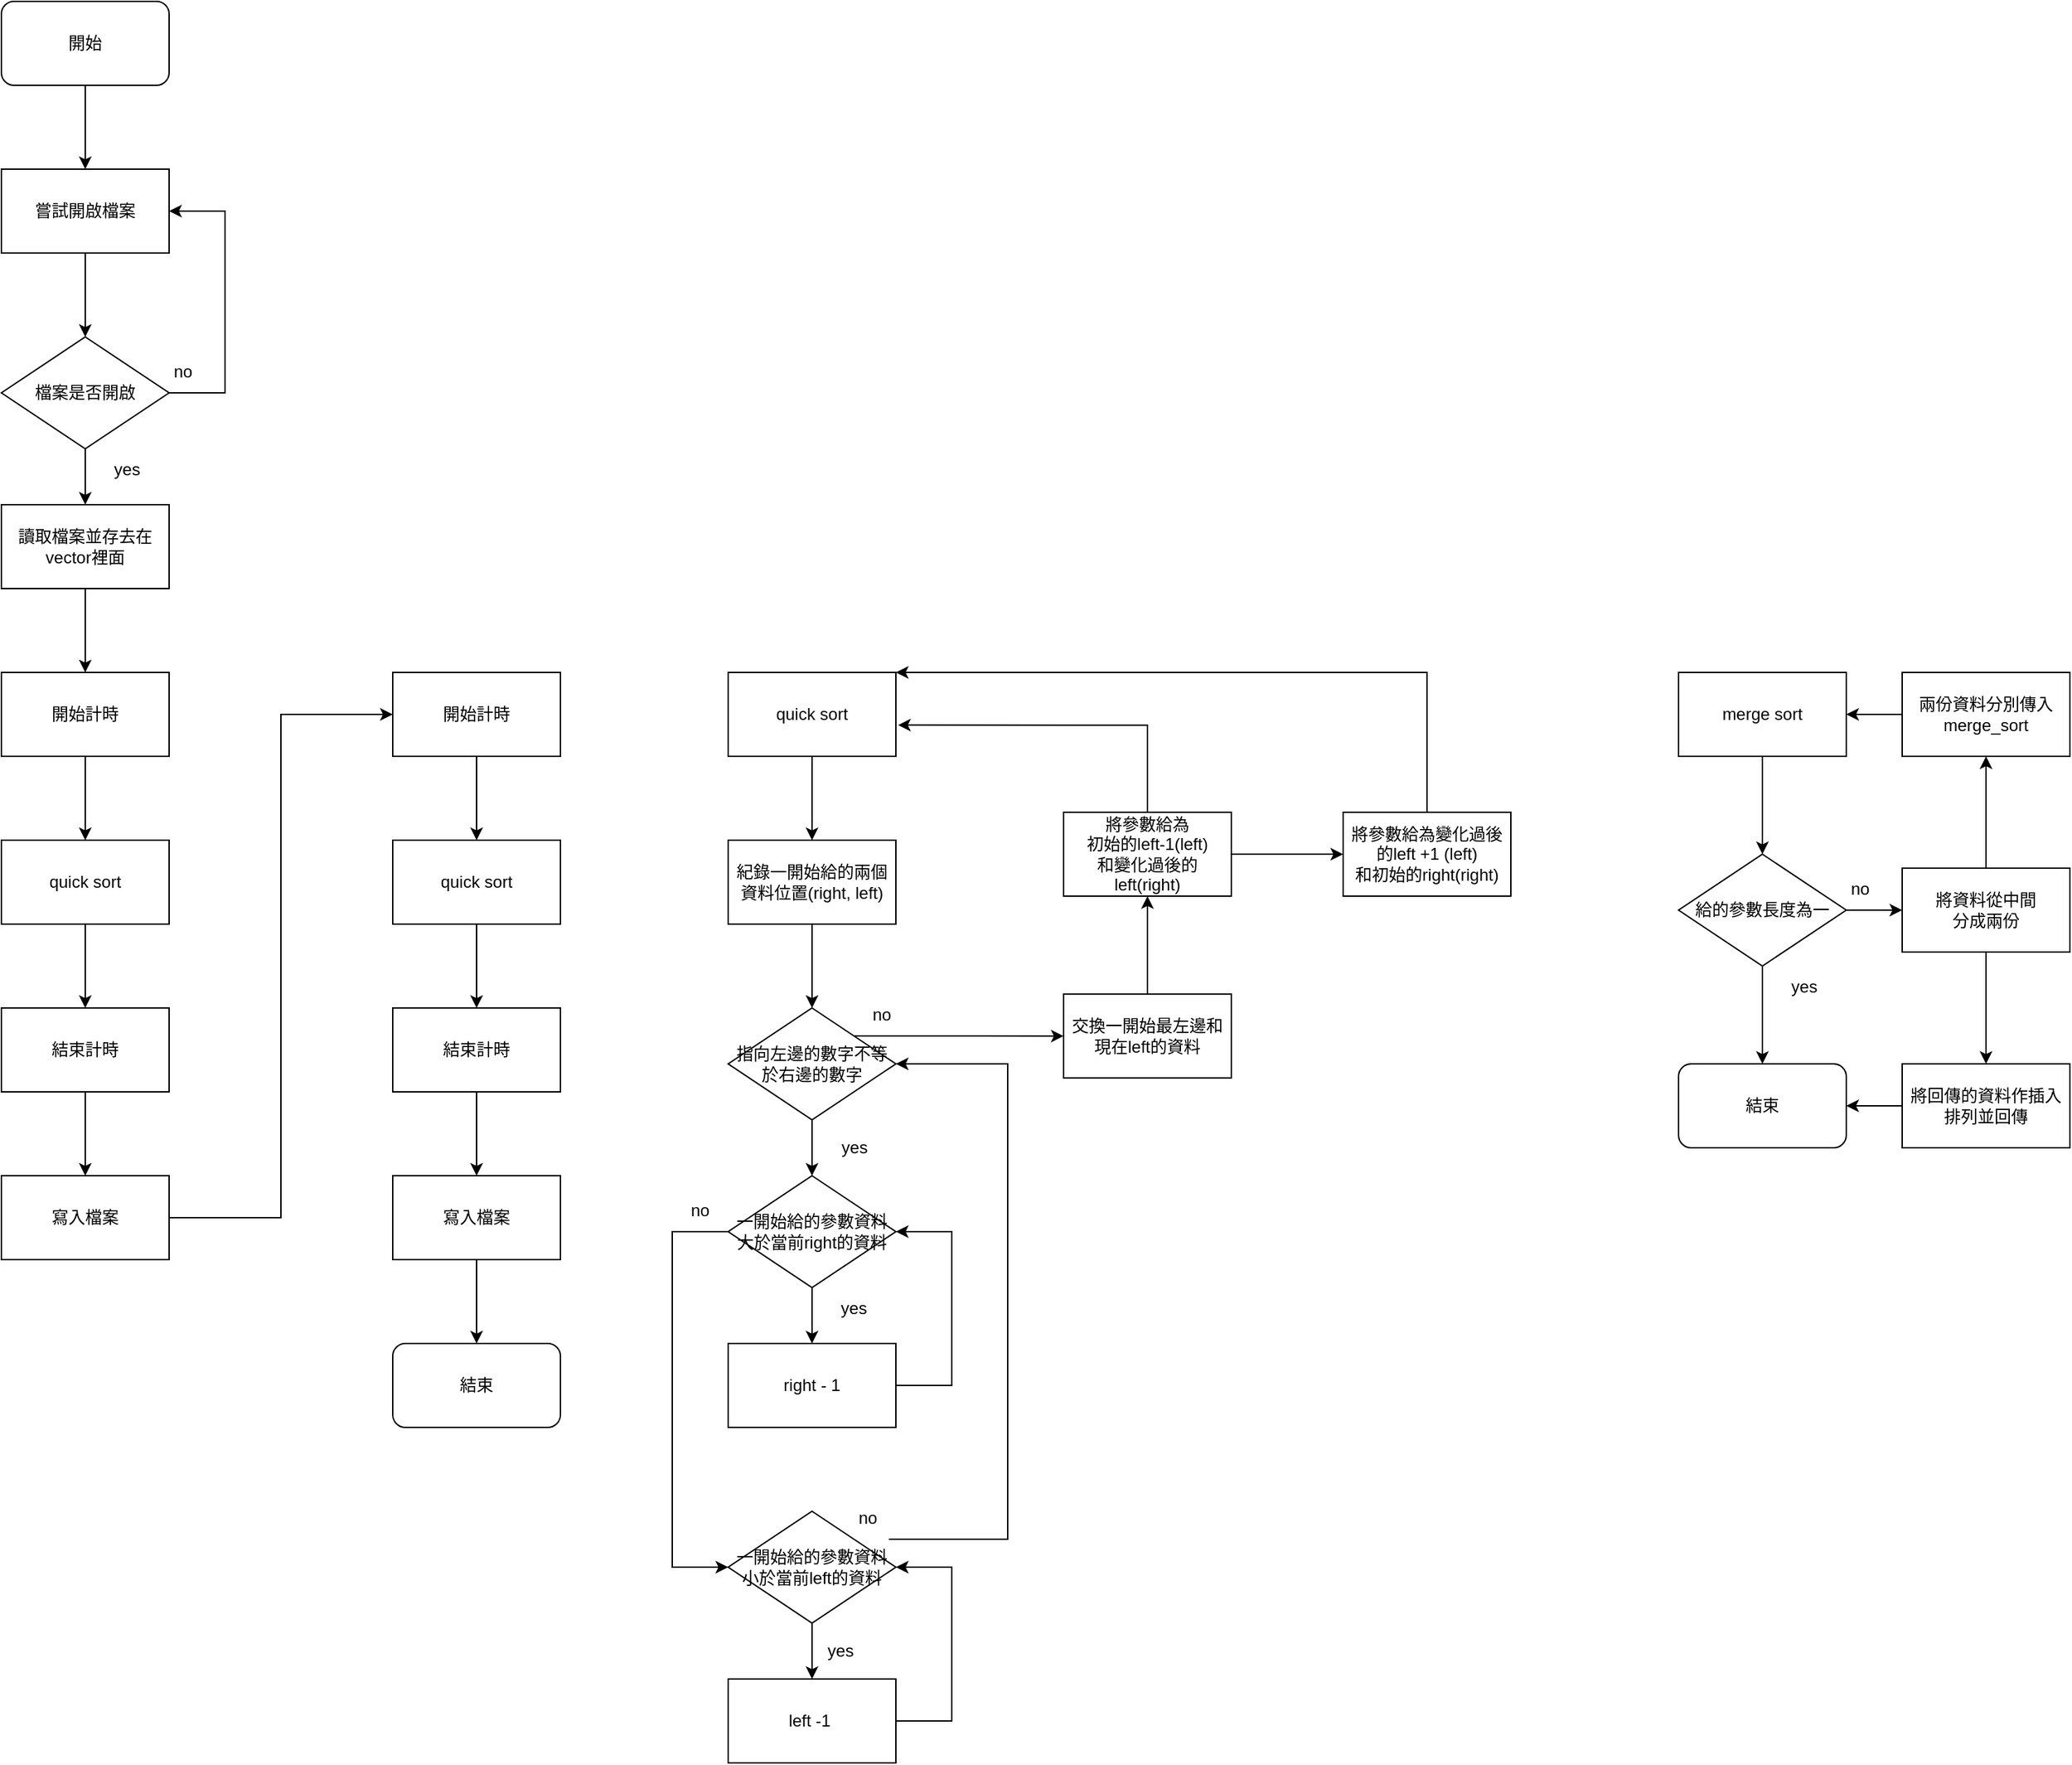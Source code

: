 <mxfile version="20.3.0" type="device"><diagram id="F_uEsuSb3LPll4VnxXH2" name="第 1 页"><mxGraphModel dx="364" dy="1627" grid="1" gridSize="10" guides="1" tooltips="1" connect="1" arrows="1" fold="1" page="1" pageScale="1" pageWidth="827" pageHeight="1169" math="0" shadow="0"><root><mxCell id="0"/><mxCell id="1" parent="0"/><mxCell id="VrVC7OO3G1pn3M9Y7yRp-5" style="edgeStyle=orthogonalEdgeStyle;rounded=0;orthogonalLoop=1;jettySize=auto;html=1;entryX=0.5;entryY=0;entryDx=0;entryDy=0;exitX=0.5;exitY=1;exitDx=0;exitDy=0;exitPerimeter=0;" parent="1" edge="1"><mxGeometry relative="1" as="geometry"><mxPoint x="380" y="300" as="sourcePoint"/><mxPoint x="380" y="360" as="targetPoint"/></mxGeometry></mxCell><mxCell id="VrVC7OO3G1pn3M9Y7yRp-44" style="edgeStyle=orthogonalEdgeStyle;rounded=0;orthogonalLoop=1;jettySize=auto;html=1;entryX=0.5;entryY=0;entryDx=0;entryDy=0;" parent="1" source="VrVC7OO3G1pn3M9Y7yRp-42" target="VrVC7OO3G1pn3M9Y7yRp-43" edge="1"><mxGeometry relative="1" as="geometry"/></mxCell><mxCell id="VrVC7OO3G1pn3M9Y7yRp-42" value="讀取檔案並存去在vector裡面" style="rounded=0;whiteSpace=wrap;html=1;" parent="1" vertex="1"><mxGeometry x="320" y="120" width="120" height="60" as="geometry"/></mxCell><mxCell id="VrVC7OO3G1pn3M9Y7yRp-43" value="開始計時" style="rounded=0;whiteSpace=wrap;html=1;" parent="1" vertex="1"><mxGeometry x="320" y="240" width="120" height="60" as="geometry"/></mxCell><mxCell id="VrVC7OO3G1pn3M9Y7yRp-51" style="edgeStyle=orthogonalEdgeStyle;rounded=0;orthogonalLoop=1;jettySize=auto;html=1;entryX=0.5;entryY=0;entryDx=0;entryDy=0;" parent="1" source="VrVC7OO3G1pn3M9Y7yRp-48" target="VrVC7OO3G1pn3M9Y7yRp-50" edge="1"><mxGeometry relative="1" as="geometry"/></mxCell><mxCell id="VrVC7OO3G1pn3M9Y7yRp-48" value="嘗試開啟檔案" style="rounded=0;whiteSpace=wrap;html=1;" parent="1" vertex="1"><mxGeometry x="320" y="-120" width="120" height="60" as="geometry"/></mxCell><mxCell id="VrVC7OO3G1pn3M9Y7yRp-52" style="edgeStyle=orthogonalEdgeStyle;rounded=0;orthogonalLoop=1;jettySize=auto;html=1;exitX=0.5;exitY=1;exitDx=0;exitDy=0;entryX=0.5;entryY=0;entryDx=0;entryDy=0;" parent="1" source="VrVC7OO3G1pn3M9Y7yRp-50" target="VrVC7OO3G1pn3M9Y7yRp-42" edge="1"><mxGeometry relative="1" as="geometry"/></mxCell><mxCell id="VrVC7OO3G1pn3M9Y7yRp-53" style="edgeStyle=orthogonalEdgeStyle;rounded=0;orthogonalLoop=1;jettySize=auto;html=1;entryX=1;entryY=0.5;entryDx=0;entryDy=0;" parent="1" source="VrVC7OO3G1pn3M9Y7yRp-50" target="VrVC7OO3G1pn3M9Y7yRp-48" edge="1"><mxGeometry relative="1" as="geometry"><Array as="points"><mxPoint x="480" y="40"/><mxPoint x="480" y="-90"/></Array></mxGeometry></mxCell><mxCell id="VrVC7OO3G1pn3M9Y7yRp-50" value="檔案是否開啟" style="rhombus;whiteSpace=wrap;html=1;" parent="1" vertex="1"><mxGeometry x="320" width="120" height="80" as="geometry"/></mxCell><mxCell id="VrVC7OO3G1pn3M9Y7yRp-54" value="no" style="text;html=1;strokeColor=none;fillColor=none;align=center;verticalAlign=middle;whiteSpace=wrap;rounded=0;" parent="1" vertex="1"><mxGeometry x="420" y="10" width="60" height="30" as="geometry"/></mxCell><mxCell id="VrVC7OO3G1pn3M9Y7yRp-55" value="yes" style="text;html=1;strokeColor=none;fillColor=none;align=center;verticalAlign=middle;whiteSpace=wrap;rounded=0;" parent="1" vertex="1"><mxGeometry x="380" y="80" width="60" height="30" as="geometry"/></mxCell><mxCell id="VrVC7OO3G1pn3M9Y7yRp-57" style="edgeStyle=orthogonalEdgeStyle;rounded=0;orthogonalLoop=1;jettySize=auto;html=1;entryX=0.5;entryY=0;entryDx=0;entryDy=0;" parent="1" source="VrVC7OO3G1pn3M9Y7yRp-56" target="VrVC7OO3G1pn3M9Y7yRp-48" edge="1"><mxGeometry relative="1" as="geometry"/></mxCell><mxCell id="VrVC7OO3G1pn3M9Y7yRp-56" value="開始" style="rounded=1;whiteSpace=wrap;html=1;" parent="1" vertex="1"><mxGeometry x="320" y="-240" width="120" height="60" as="geometry"/></mxCell><mxCell id="GigMfr2eZKQ8lDzy7zyw-31" style="edgeStyle=orthogonalEdgeStyle;rounded=0;orthogonalLoop=1;jettySize=auto;html=1;" edge="1" parent="1" source="GigMfr2eZKQ8lDzy7zyw-29" target="GigMfr2eZKQ8lDzy7zyw-30"><mxGeometry relative="1" as="geometry"/></mxCell><mxCell id="GigMfr2eZKQ8lDzy7zyw-29" value="quick sort" style="rounded=0;whiteSpace=wrap;html=1;" vertex="1" parent="1"><mxGeometry x="320" y="360" width="120" height="60" as="geometry"/></mxCell><mxCell id="GigMfr2eZKQ8lDzy7zyw-33" style="edgeStyle=orthogonalEdgeStyle;rounded=0;orthogonalLoop=1;jettySize=auto;html=1;entryX=0.5;entryY=0;entryDx=0;entryDy=0;" edge="1" parent="1" source="GigMfr2eZKQ8lDzy7zyw-30" target="GigMfr2eZKQ8lDzy7zyw-32"><mxGeometry relative="1" as="geometry"/></mxCell><mxCell id="GigMfr2eZKQ8lDzy7zyw-30" value="結束計時" style="rounded=0;whiteSpace=wrap;html=1;" vertex="1" parent="1"><mxGeometry x="320" y="480" width="120" height="60" as="geometry"/></mxCell><mxCell id="GigMfr2eZKQ8lDzy7zyw-41" style="edgeStyle=orthogonalEdgeStyle;rounded=0;orthogonalLoop=1;jettySize=auto;html=1;entryX=0;entryY=0.5;entryDx=0;entryDy=0;" edge="1" parent="1" source="GigMfr2eZKQ8lDzy7zyw-32" target="GigMfr2eZKQ8lDzy7zyw-35"><mxGeometry relative="1" as="geometry"/></mxCell><mxCell id="GigMfr2eZKQ8lDzy7zyw-32" value="寫入檔案" style="rounded=0;whiteSpace=wrap;html=1;" vertex="1" parent="1"><mxGeometry x="320" y="600" width="120" height="60" as="geometry"/></mxCell><mxCell id="GigMfr2eZKQ8lDzy7zyw-34" style="edgeStyle=orthogonalEdgeStyle;rounded=0;orthogonalLoop=1;jettySize=auto;html=1;entryX=0.5;entryY=0;entryDx=0;entryDy=0;exitX=0.5;exitY=1;exitDx=0;exitDy=0;exitPerimeter=0;" edge="1" parent="1"><mxGeometry relative="1" as="geometry"><mxPoint x="660" y="300.0" as="sourcePoint"/><mxPoint x="660" y="360" as="targetPoint"/></mxGeometry></mxCell><mxCell id="GigMfr2eZKQ8lDzy7zyw-35" value="開始計時" style="rounded=0;whiteSpace=wrap;html=1;" vertex="1" parent="1"><mxGeometry x="600" y="240" width="120" height="60" as="geometry"/></mxCell><mxCell id="GigMfr2eZKQ8lDzy7zyw-36" style="edgeStyle=orthogonalEdgeStyle;rounded=0;orthogonalLoop=1;jettySize=auto;html=1;" edge="1" parent="1" source="GigMfr2eZKQ8lDzy7zyw-37" target="GigMfr2eZKQ8lDzy7zyw-39"><mxGeometry relative="1" as="geometry"/></mxCell><mxCell id="GigMfr2eZKQ8lDzy7zyw-37" value="quick sort" style="rounded=0;whiteSpace=wrap;html=1;" vertex="1" parent="1"><mxGeometry x="600" y="360" width="120" height="60" as="geometry"/></mxCell><mxCell id="GigMfr2eZKQ8lDzy7zyw-38" style="edgeStyle=orthogonalEdgeStyle;rounded=0;orthogonalLoop=1;jettySize=auto;html=1;entryX=0.5;entryY=0;entryDx=0;entryDy=0;" edge="1" parent="1" source="GigMfr2eZKQ8lDzy7zyw-39" target="GigMfr2eZKQ8lDzy7zyw-40"><mxGeometry relative="1" as="geometry"/></mxCell><mxCell id="GigMfr2eZKQ8lDzy7zyw-39" value="結束計時" style="rounded=0;whiteSpace=wrap;html=1;" vertex="1" parent="1"><mxGeometry x="600" y="480" width="120" height="60" as="geometry"/></mxCell><mxCell id="GigMfr2eZKQ8lDzy7zyw-43" style="edgeStyle=orthogonalEdgeStyle;rounded=0;orthogonalLoop=1;jettySize=auto;html=1;entryX=0.5;entryY=0;entryDx=0;entryDy=0;" edge="1" parent="1" source="GigMfr2eZKQ8lDzy7zyw-40" target="GigMfr2eZKQ8lDzy7zyw-42"><mxGeometry relative="1" as="geometry"/></mxCell><mxCell id="GigMfr2eZKQ8lDzy7zyw-40" value="寫入檔案" style="rounded=0;whiteSpace=wrap;html=1;" vertex="1" parent="1"><mxGeometry x="600" y="600" width="120" height="60" as="geometry"/></mxCell><mxCell id="GigMfr2eZKQ8lDzy7zyw-42" value="結束" style="rounded=1;whiteSpace=wrap;html=1;" vertex="1" parent="1"><mxGeometry x="600" y="720" width="120" height="60" as="geometry"/></mxCell><mxCell id="GigMfr2eZKQ8lDzy7zyw-46" value="" style="edgeStyle=orthogonalEdgeStyle;rounded=0;orthogonalLoop=1;jettySize=auto;html=1;" edge="1" parent="1" source="GigMfr2eZKQ8lDzy7zyw-44" target="GigMfr2eZKQ8lDzy7zyw-45"><mxGeometry relative="1" as="geometry"/></mxCell><mxCell id="GigMfr2eZKQ8lDzy7zyw-44" value="quick sort" style="rounded=0;whiteSpace=wrap;html=1;" vertex="1" parent="1"><mxGeometry x="840" y="240" width="120" height="60" as="geometry"/></mxCell><mxCell id="GigMfr2eZKQ8lDzy7zyw-48" value="" style="edgeStyle=orthogonalEdgeStyle;rounded=0;orthogonalLoop=1;jettySize=auto;html=1;" edge="1" parent="1" source="GigMfr2eZKQ8lDzy7zyw-45"><mxGeometry relative="1" as="geometry"><mxPoint x="900" y="480" as="targetPoint"/></mxGeometry></mxCell><mxCell id="GigMfr2eZKQ8lDzy7zyw-45" value="紀錄一開始給的兩個&lt;br&gt;資料位置(right, left)" style="rounded=0;whiteSpace=wrap;html=1;" vertex="1" parent="1"><mxGeometry x="840" y="360" width="120" height="60" as="geometry"/></mxCell><mxCell id="GigMfr2eZKQ8lDzy7zyw-51" value="" style="edgeStyle=orthogonalEdgeStyle;rounded=0;orthogonalLoop=1;jettySize=auto;html=1;" edge="1" parent="1" source="GigMfr2eZKQ8lDzy7zyw-49"><mxGeometry relative="1" as="geometry"><mxPoint x="900" y="600" as="targetPoint"/></mxGeometry></mxCell><mxCell id="GigMfr2eZKQ8lDzy7zyw-70" style="edgeStyle=orthogonalEdgeStyle;rounded=0;orthogonalLoop=1;jettySize=auto;html=1;exitX=1;exitY=0;exitDx=0;exitDy=0;" edge="1" parent="1" source="GigMfr2eZKQ8lDzy7zyw-49" target="GigMfr2eZKQ8lDzy7zyw-71"><mxGeometry relative="1" as="geometry"><mxPoint x="1120" y="500.087" as="targetPoint"/></mxGeometry></mxCell><mxCell id="GigMfr2eZKQ8lDzy7zyw-49" value="指向左邊的數字不等於右邊的數字" style="rhombus;whiteSpace=wrap;html=1;" vertex="1" parent="1"><mxGeometry x="840" y="480" width="120" height="80" as="geometry"/></mxCell><mxCell id="GigMfr2eZKQ8lDzy7zyw-55" value="" style="edgeStyle=orthogonalEdgeStyle;rounded=0;orthogonalLoop=1;jettySize=auto;html=1;" edge="1" parent="1" source="GigMfr2eZKQ8lDzy7zyw-53" target="GigMfr2eZKQ8lDzy7zyw-54"><mxGeometry relative="1" as="geometry"/></mxCell><mxCell id="GigMfr2eZKQ8lDzy7zyw-59" value="" style="edgeStyle=orthogonalEdgeStyle;rounded=0;orthogonalLoop=1;jettySize=auto;html=1;" edge="1" parent="1" source="GigMfr2eZKQ8lDzy7zyw-53" target="GigMfr2eZKQ8lDzy7zyw-58"><mxGeometry relative="1" as="geometry"><Array as="points"><mxPoint x="800" y="640"/><mxPoint x="800" y="880"/></Array></mxGeometry></mxCell><mxCell id="GigMfr2eZKQ8lDzy7zyw-53" value="一開始給的參數資料大於當前right的資料" style="rhombus;whiteSpace=wrap;html=1;" vertex="1" parent="1"><mxGeometry x="840" y="600" width="120" height="80" as="geometry"/></mxCell><mxCell id="GigMfr2eZKQ8lDzy7zyw-56" style="edgeStyle=orthogonalEdgeStyle;rounded=0;orthogonalLoop=1;jettySize=auto;html=1;entryX=1;entryY=0.5;entryDx=0;entryDy=0;" edge="1" parent="1" source="GigMfr2eZKQ8lDzy7zyw-54" target="GigMfr2eZKQ8lDzy7zyw-53"><mxGeometry relative="1" as="geometry"><Array as="points"><mxPoint x="1000" y="750"/><mxPoint x="1000" y="640"/></Array></mxGeometry></mxCell><mxCell id="GigMfr2eZKQ8lDzy7zyw-54" value="right - 1" style="whiteSpace=wrap;html=1;" vertex="1" parent="1"><mxGeometry x="840" y="720" width="120" height="60" as="geometry"/></mxCell><mxCell id="GigMfr2eZKQ8lDzy7zyw-57" value="yes" style="text;html=1;strokeColor=none;fillColor=none;align=center;verticalAlign=middle;whiteSpace=wrap;rounded=0;" vertex="1" parent="1"><mxGeometry x="900" y="680" width="60" height="30" as="geometry"/></mxCell><mxCell id="GigMfr2eZKQ8lDzy7zyw-62" value="" style="edgeStyle=orthogonalEdgeStyle;rounded=0;orthogonalLoop=1;jettySize=auto;html=1;" edge="1" parent="1" source="GigMfr2eZKQ8lDzy7zyw-58" target="GigMfr2eZKQ8lDzy7zyw-61"><mxGeometry relative="1" as="geometry"/></mxCell><mxCell id="GigMfr2eZKQ8lDzy7zyw-58" value="一開始給的參數資料小於當前left的資料" style="rhombus;whiteSpace=wrap;html=1;" vertex="1" parent="1"><mxGeometry x="840" y="840" width="120" height="80" as="geometry"/></mxCell><mxCell id="GigMfr2eZKQ8lDzy7zyw-60" value="no" style="text;html=1;strokeColor=none;fillColor=none;align=center;verticalAlign=middle;whiteSpace=wrap;rounded=0;" vertex="1" parent="1"><mxGeometry x="790" y="610" width="60" height="30" as="geometry"/></mxCell><mxCell id="GigMfr2eZKQ8lDzy7zyw-64" style="edgeStyle=orthogonalEdgeStyle;rounded=0;orthogonalLoop=1;jettySize=auto;html=1;entryX=1;entryY=0.5;entryDx=0;entryDy=0;" edge="1" parent="1" source="GigMfr2eZKQ8lDzy7zyw-61" target="GigMfr2eZKQ8lDzy7zyw-58"><mxGeometry relative="1" as="geometry"><Array as="points"><mxPoint x="1000" y="990"/><mxPoint x="1000" y="880"/></Array></mxGeometry></mxCell><mxCell id="GigMfr2eZKQ8lDzy7zyw-61" value="left -1&amp;nbsp;" style="whiteSpace=wrap;html=1;" vertex="1" parent="1"><mxGeometry x="840" y="960" width="120" height="60" as="geometry"/></mxCell><mxCell id="GigMfr2eZKQ8lDzy7zyw-65" value="yes" style="text;html=1;align=center;verticalAlign=middle;resizable=0;points=[];autosize=1;strokeColor=none;fillColor=none;" vertex="1" parent="1"><mxGeometry x="900" y="925" width="40" height="30" as="geometry"/></mxCell><mxCell id="GigMfr2eZKQ8lDzy7zyw-67" style="edgeStyle=orthogonalEdgeStyle;rounded=0;orthogonalLoop=1;jettySize=auto;html=1;exitX=0.75;exitY=1;exitDx=0;exitDy=0;entryX=1;entryY=0.5;entryDx=0;entryDy=0;" edge="1" parent="1" source="GigMfr2eZKQ8lDzy7zyw-66" target="GigMfr2eZKQ8lDzy7zyw-49"><mxGeometry relative="1" as="geometry"><Array as="points"><mxPoint x="1040" y="860"/><mxPoint x="1040" y="520"/></Array></mxGeometry></mxCell><mxCell id="GigMfr2eZKQ8lDzy7zyw-66" value="no" style="text;html=1;strokeColor=none;fillColor=none;align=center;verticalAlign=middle;whiteSpace=wrap;rounded=0;" vertex="1" parent="1"><mxGeometry x="910" y="830" width="60" height="30" as="geometry"/></mxCell><mxCell id="GigMfr2eZKQ8lDzy7zyw-68" value="yes" style="text;html=1;align=center;verticalAlign=middle;resizable=0;points=[];autosize=1;strokeColor=none;fillColor=none;" vertex="1" parent="1"><mxGeometry x="910" y="565" width="40" height="30" as="geometry"/></mxCell><mxCell id="GigMfr2eZKQ8lDzy7zyw-73" style="edgeStyle=orthogonalEdgeStyle;rounded=0;orthogonalLoop=1;jettySize=auto;html=1;" edge="1" parent="1" source="GigMfr2eZKQ8lDzy7zyw-71"><mxGeometry relative="1" as="geometry"><mxPoint x="1140" y="400" as="targetPoint"/></mxGeometry></mxCell><mxCell id="GigMfr2eZKQ8lDzy7zyw-71" value="交換一開始最左邊和現在left的資料" style="rounded=0;whiteSpace=wrap;html=1;" vertex="1" parent="1"><mxGeometry x="1080" y="470.087" width="120" height="60" as="geometry"/></mxCell><mxCell id="GigMfr2eZKQ8lDzy7zyw-72" value="no" style="text;html=1;strokeColor=none;fillColor=none;align=center;verticalAlign=middle;whiteSpace=wrap;rounded=0;" vertex="1" parent="1"><mxGeometry x="920" y="470.09" width="60" height="30" as="geometry"/></mxCell><mxCell id="GigMfr2eZKQ8lDzy7zyw-77" style="edgeStyle=orthogonalEdgeStyle;rounded=0;orthogonalLoop=1;jettySize=auto;html=1;entryX=1.013;entryY=0.628;entryDx=0;entryDy=0;entryPerimeter=0;" edge="1" parent="1" source="GigMfr2eZKQ8lDzy7zyw-76" target="GigMfr2eZKQ8lDzy7zyw-44"><mxGeometry relative="1" as="geometry"><Array as="points"><mxPoint x="1140" y="278"/></Array></mxGeometry></mxCell><mxCell id="GigMfr2eZKQ8lDzy7zyw-79" value="" style="edgeStyle=orthogonalEdgeStyle;rounded=0;orthogonalLoop=1;jettySize=auto;html=1;" edge="1" parent="1" source="GigMfr2eZKQ8lDzy7zyw-76" target="GigMfr2eZKQ8lDzy7zyw-78"><mxGeometry relative="1" as="geometry"/></mxCell><mxCell id="GigMfr2eZKQ8lDzy7zyw-76" value="將參數給為&lt;br&gt;初始的left-1(left)&lt;br&gt;和變化過後的left(right)" style="rounded=0;whiteSpace=wrap;html=1;" vertex="1" parent="1"><mxGeometry x="1080" y="340" width="120" height="60" as="geometry"/></mxCell><mxCell id="GigMfr2eZKQ8lDzy7zyw-80" style="edgeStyle=orthogonalEdgeStyle;rounded=0;orthogonalLoop=1;jettySize=auto;html=1;entryX=1;entryY=0;entryDx=0;entryDy=0;" edge="1" parent="1" source="GigMfr2eZKQ8lDzy7zyw-78" target="GigMfr2eZKQ8lDzy7zyw-44"><mxGeometry relative="1" as="geometry"><Array as="points"><mxPoint x="1340" y="240"/></Array></mxGeometry></mxCell><mxCell id="GigMfr2eZKQ8lDzy7zyw-78" value="將參數給為變化過後的left +1 (left)&lt;br&gt;和初始的right(right)" style="rounded=0;whiteSpace=wrap;html=1;" vertex="1" parent="1"><mxGeometry x="1280" y="340" width="120" height="60" as="geometry"/></mxCell><mxCell id="GigMfr2eZKQ8lDzy7zyw-85" value="" style="edgeStyle=orthogonalEdgeStyle;rounded=0;orthogonalLoop=1;jettySize=auto;html=1;" edge="1" parent="1" source="GigMfr2eZKQ8lDzy7zyw-81" target="GigMfr2eZKQ8lDzy7zyw-84"><mxGeometry relative="1" as="geometry"/></mxCell><mxCell id="GigMfr2eZKQ8lDzy7zyw-81" value="merge sort" style="rounded=0;whiteSpace=wrap;html=1;" vertex="1" parent="1"><mxGeometry x="1520" y="240" width="120" height="60" as="geometry"/></mxCell><mxCell id="GigMfr2eZKQ8lDzy7zyw-87" value="" style="edgeStyle=orthogonalEdgeStyle;rounded=0;orthogonalLoop=1;jettySize=auto;html=1;" edge="1" parent="1" source="GigMfr2eZKQ8lDzy7zyw-84"><mxGeometry relative="1" as="geometry"><mxPoint x="1580" y="520" as="targetPoint"/></mxGeometry></mxCell><mxCell id="GigMfr2eZKQ8lDzy7zyw-90" value="" style="edgeStyle=orthogonalEdgeStyle;rounded=0;orthogonalLoop=1;jettySize=auto;html=1;" edge="1" parent="1" source="GigMfr2eZKQ8lDzy7zyw-84" target="GigMfr2eZKQ8lDzy7zyw-89"><mxGeometry relative="1" as="geometry"/></mxCell><mxCell id="GigMfr2eZKQ8lDzy7zyw-84" value="給的參數長度為一" style="rhombus;whiteSpace=wrap;html=1;rounded=0;" vertex="1" parent="1"><mxGeometry x="1520" y="370" width="120" height="80" as="geometry"/></mxCell><mxCell id="GigMfr2eZKQ8lDzy7zyw-88" value="結束" style="rounded=1;whiteSpace=wrap;html=1;" vertex="1" parent="1"><mxGeometry x="1520" y="520" width="120" height="60" as="geometry"/></mxCell><mxCell id="GigMfr2eZKQ8lDzy7zyw-96" value="" style="edgeStyle=orthogonalEdgeStyle;rounded=0;orthogonalLoop=1;jettySize=auto;html=1;" edge="1" parent="1" source="GigMfr2eZKQ8lDzy7zyw-89" target="GigMfr2eZKQ8lDzy7zyw-95"><mxGeometry relative="1" as="geometry"/></mxCell><mxCell id="GigMfr2eZKQ8lDzy7zyw-99" value="" style="edgeStyle=orthogonalEdgeStyle;rounded=0;orthogonalLoop=1;jettySize=auto;html=1;" edge="1" parent="1" source="GigMfr2eZKQ8lDzy7zyw-89" target="GigMfr2eZKQ8lDzy7zyw-98"><mxGeometry relative="1" as="geometry"/></mxCell><mxCell id="GigMfr2eZKQ8lDzy7zyw-89" value="將資料從中間&lt;br&gt;分成兩份" style="whiteSpace=wrap;html=1;rounded=0;" vertex="1" parent="1"><mxGeometry x="1680" y="380" width="120" height="60" as="geometry"/></mxCell><mxCell id="GigMfr2eZKQ8lDzy7zyw-97" style="edgeStyle=orthogonalEdgeStyle;rounded=0;orthogonalLoop=1;jettySize=auto;html=1;entryX=1;entryY=0.5;entryDx=0;entryDy=0;" edge="1" parent="1" source="GigMfr2eZKQ8lDzy7zyw-95" target="GigMfr2eZKQ8lDzy7zyw-88"><mxGeometry relative="1" as="geometry"/></mxCell><mxCell id="GigMfr2eZKQ8lDzy7zyw-95" value="將回傳的資料作插入排列並回傳" style="whiteSpace=wrap;html=1;rounded=0;" vertex="1" parent="1"><mxGeometry x="1680" y="520" width="120" height="60" as="geometry"/></mxCell><mxCell id="GigMfr2eZKQ8lDzy7zyw-100" style="edgeStyle=orthogonalEdgeStyle;rounded=0;orthogonalLoop=1;jettySize=auto;html=1;entryX=1;entryY=0.5;entryDx=0;entryDy=0;" edge="1" parent="1" source="GigMfr2eZKQ8lDzy7zyw-98" target="GigMfr2eZKQ8lDzy7zyw-81"><mxGeometry relative="1" as="geometry"/></mxCell><mxCell id="GigMfr2eZKQ8lDzy7zyw-98" value="兩份資料分別傳入merge_sort" style="whiteSpace=wrap;html=1;rounded=0;" vertex="1" parent="1"><mxGeometry x="1680" y="240" width="120" height="60" as="geometry"/></mxCell><mxCell id="GigMfr2eZKQ8lDzy7zyw-101" value="yes" style="text;html=1;strokeColor=none;fillColor=none;align=center;verticalAlign=middle;whiteSpace=wrap;rounded=0;" vertex="1" parent="1"><mxGeometry x="1580" y="450" width="60" height="30" as="geometry"/></mxCell><mxCell id="GigMfr2eZKQ8lDzy7zyw-102" value="no" style="text;html=1;strokeColor=none;fillColor=none;align=center;verticalAlign=middle;whiteSpace=wrap;rounded=0;" vertex="1" parent="1"><mxGeometry x="1620" y="380" width="60" height="30" as="geometry"/></mxCell></root></mxGraphModel></diagram></mxfile>